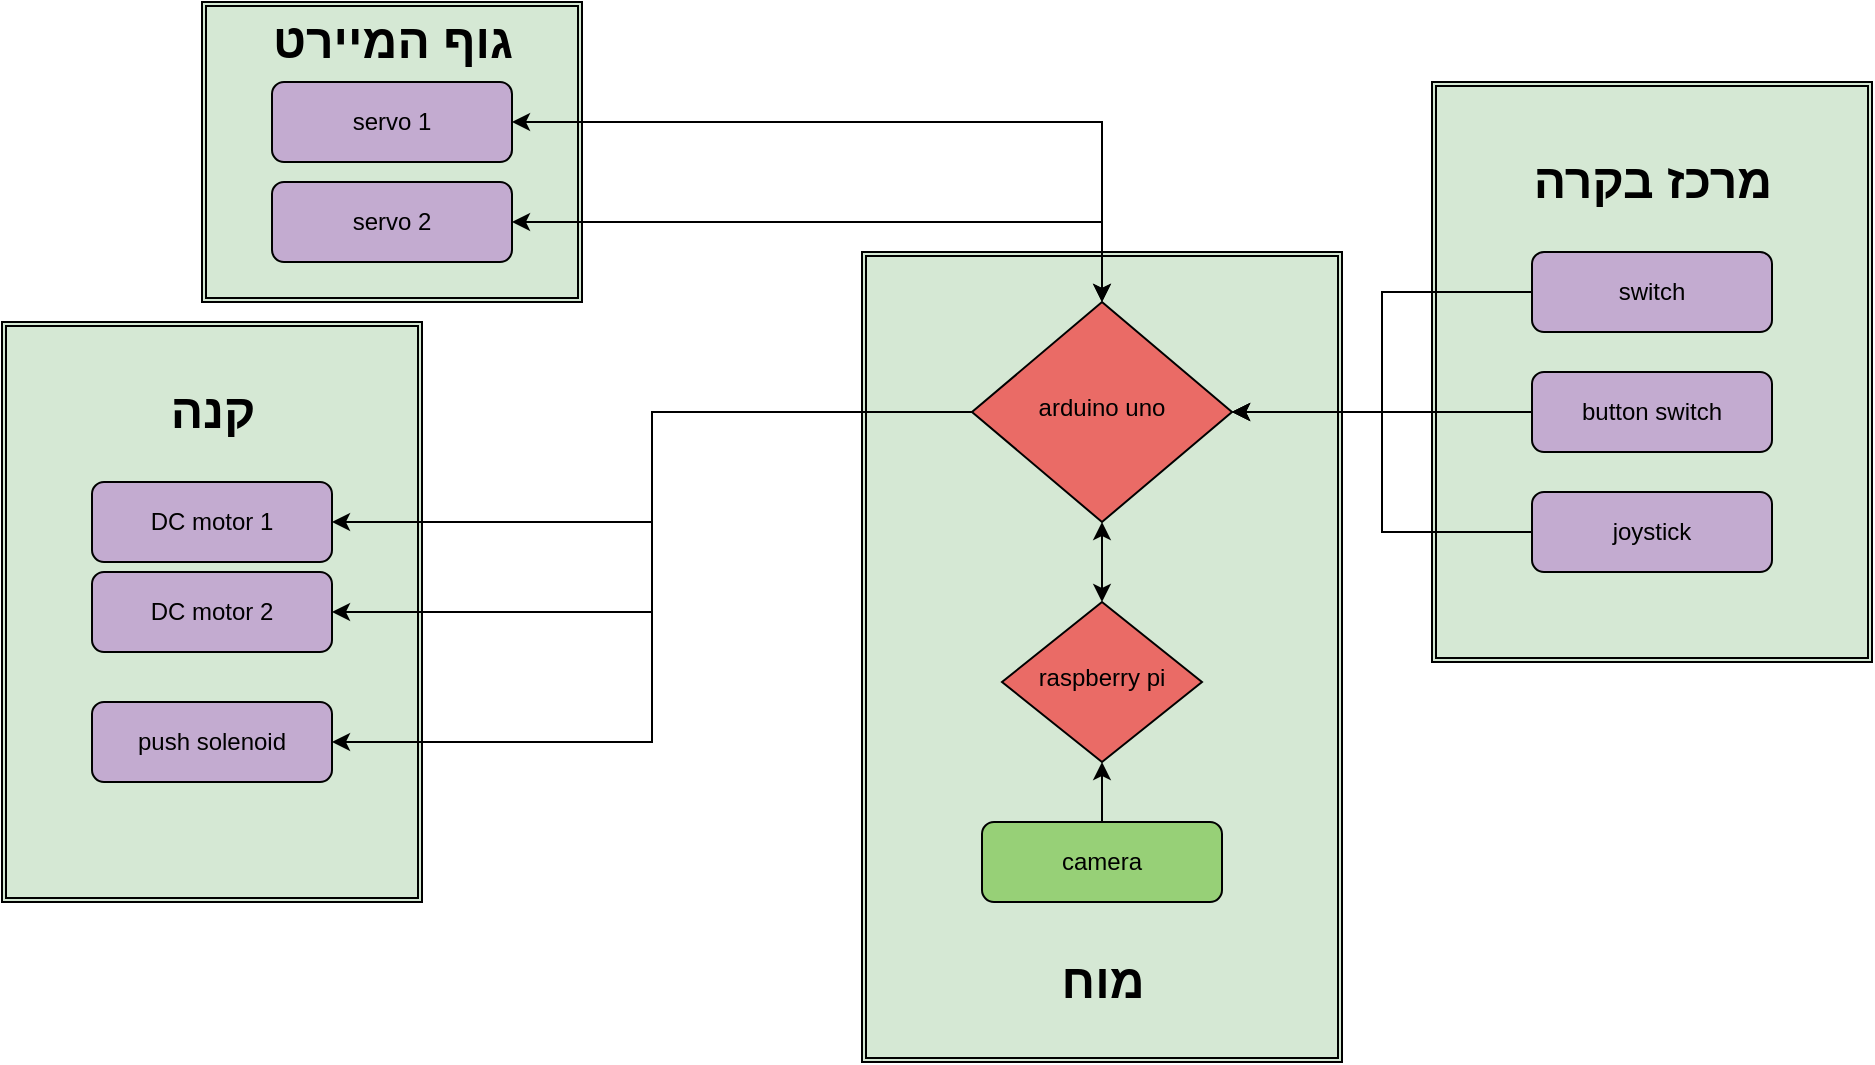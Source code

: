 <mxfile version="20.3.0" type="device"><diagram id="C5RBs43oDa-KdzZeNtuy" name="Page-1"><mxGraphModel dx="2029" dy="680" grid="1" gridSize="10" guides="1" tooltips="1" connect="1" arrows="1" fold="1" page="1" pageScale="1" pageWidth="827" pageHeight="1169" math="0" shadow="0"><root><mxCell id="WIyWlLk6GJQsqaUBKTNV-0"/><mxCell id="WIyWlLk6GJQsqaUBKTNV-1" parent="WIyWlLk6GJQsqaUBKTNV-0"/><mxCell id="41gAmNN7B5QHck2NqSYI-25" value="" style="shape=ext;double=1;rounded=0;whiteSpace=wrap;html=1;fillColor=#D5E8D4;" vertex="1" parent="WIyWlLk6GJQsqaUBKTNV-1"><mxGeometry x="270" y="60" width="220" height="290" as="geometry"/></mxCell><mxCell id="41gAmNN7B5QHck2NqSYI-27" value="" style="shape=ext;double=1;rounded=0;whiteSpace=wrap;html=1;fillColor=#D5E8D4;" vertex="1" parent="WIyWlLk6GJQsqaUBKTNV-1"><mxGeometry x="-345" y="20" width="190" height="150" as="geometry"/></mxCell><mxCell id="41gAmNN7B5QHck2NqSYI-26" value="" style="shape=ext;double=1;rounded=0;whiteSpace=wrap;html=1;fillColor=#D5E8D4;" vertex="1" parent="WIyWlLk6GJQsqaUBKTNV-1"><mxGeometry x="-445" y="180" width="210" height="290" as="geometry"/></mxCell><mxCell id="41gAmNN7B5QHck2NqSYI-24" value="" style="shape=ext;double=1;rounded=0;whiteSpace=wrap;html=1;fillColor=#D5E8D4;" vertex="1" parent="WIyWlLk6GJQsqaUBKTNV-1"><mxGeometry x="-15" y="145" width="240" height="405" as="geometry"/></mxCell><mxCell id="WIyWlLk6GJQsqaUBKTNV-3" value="servo 1" style="rounded=1;whiteSpace=wrap;html=1;fontSize=12;glass=0;strokeWidth=1;shadow=0;fillColor=#C3ABD0;" parent="WIyWlLk6GJQsqaUBKTNV-1" vertex="1"><mxGeometry x="-310" y="60" width="120" height="40" as="geometry"/></mxCell><mxCell id="41gAmNN7B5QHck2NqSYI-20" style="edgeStyle=orthogonalEdgeStyle;rounded=0;orthogonalLoop=1;jettySize=auto;html=1;entryX=1;entryY=0.5;entryDx=0;entryDy=0;" edge="1" parent="WIyWlLk6GJQsqaUBKTNV-1" source="WIyWlLk6GJQsqaUBKTNV-6" target="41gAmNN7B5QHck2NqSYI-17"><mxGeometry relative="1" as="geometry"/></mxCell><mxCell id="41gAmNN7B5QHck2NqSYI-21" style="edgeStyle=orthogonalEdgeStyle;rounded=0;orthogonalLoop=1;jettySize=auto;html=1;entryX=1;entryY=0.5;entryDx=0;entryDy=0;" edge="1" parent="WIyWlLk6GJQsqaUBKTNV-1" source="WIyWlLk6GJQsqaUBKTNV-6" target="41gAmNN7B5QHck2NqSYI-18"><mxGeometry relative="1" as="geometry"/></mxCell><mxCell id="41gAmNN7B5QHck2NqSYI-22" style="edgeStyle=orthogonalEdgeStyle;rounded=0;orthogonalLoop=1;jettySize=auto;html=1;entryX=1;entryY=0.5;entryDx=0;entryDy=0;" edge="1" parent="WIyWlLk6GJQsqaUBKTNV-1" source="WIyWlLk6GJQsqaUBKTNV-6" target="41gAmNN7B5QHck2NqSYI-19"><mxGeometry relative="1" as="geometry"/></mxCell><mxCell id="WIyWlLk6GJQsqaUBKTNV-6" value="arduino uno" style="rhombus;whiteSpace=wrap;html=1;shadow=0;fontFamily=Helvetica;fontSize=12;align=center;strokeWidth=1;spacing=6;spacingTop=-4;fillColor=#EA6B66;" parent="WIyWlLk6GJQsqaUBKTNV-1" vertex="1"><mxGeometry x="40" y="170" width="130" height="110" as="geometry"/></mxCell><mxCell id="41gAmNN7B5QHck2NqSYI-12" style="edgeStyle=orthogonalEdgeStyle;rounded=0;orthogonalLoop=1;jettySize=auto;html=1;entryX=1;entryY=0.5;entryDx=0;entryDy=0;" edge="1" parent="WIyWlLk6GJQsqaUBKTNV-1" source="WIyWlLk6GJQsqaUBKTNV-7" target="WIyWlLk6GJQsqaUBKTNV-6"><mxGeometry relative="1" as="geometry"/></mxCell><mxCell id="WIyWlLk6GJQsqaUBKTNV-7" value="button switch" style="rounded=1;whiteSpace=wrap;html=1;fontSize=12;glass=0;strokeWidth=1;shadow=0;fillColor=#C3ABD0;" parent="WIyWlLk6GJQsqaUBKTNV-1" vertex="1"><mxGeometry x="320" y="205" width="120" height="40" as="geometry"/></mxCell><mxCell id="WIyWlLk6GJQsqaUBKTNV-10" value="raspberry pi" style="rhombus;whiteSpace=wrap;html=1;shadow=0;fontFamily=Helvetica;fontSize=12;align=center;strokeWidth=1;spacing=6;spacingTop=-4;fillColor=#EA6B66;" parent="WIyWlLk6GJQsqaUBKTNV-1" vertex="1"><mxGeometry x="55" y="320" width="100" height="80" as="geometry"/></mxCell><mxCell id="41gAmNN7B5QHck2NqSYI-10" style="edgeStyle=orthogonalEdgeStyle;rounded=0;orthogonalLoop=1;jettySize=auto;html=1;entryX=0.5;entryY=1;entryDx=0;entryDy=0;" edge="1" parent="WIyWlLk6GJQsqaUBKTNV-1" source="WIyWlLk6GJQsqaUBKTNV-11" target="WIyWlLk6GJQsqaUBKTNV-10"><mxGeometry relative="1" as="geometry"/></mxCell><mxCell id="WIyWlLk6GJQsqaUBKTNV-11" value="camera" style="rounded=1;whiteSpace=wrap;html=1;fontSize=12;glass=0;strokeWidth=1;shadow=0;fillColor=#97D077;" parent="WIyWlLk6GJQsqaUBKTNV-1" vertex="1"><mxGeometry x="45" y="430" width="120" height="40" as="geometry"/></mxCell><mxCell id="41gAmNN7B5QHck2NqSYI-0" style="edgeStyle=orthogonalEdgeStyle;rounded=0;orthogonalLoop=1;jettySize=auto;html=1;exitX=0.5;exitY=1;exitDx=0;exitDy=0;" edge="1" parent="WIyWlLk6GJQsqaUBKTNV-1" source="WIyWlLk6GJQsqaUBKTNV-11" target="WIyWlLk6GJQsqaUBKTNV-11"><mxGeometry relative="1" as="geometry"/></mxCell><mxCell id="41gAmNN7B5QHck2NqSYI-1" value="" style="endArrow=classic;startArrow=classic;html=1;rounded=0;exitX=0.5;exitY=0;exitDx=0;exitDy=0;entryX=0.5;entryY=1;entryDx=0;entryDy=0;" edge="1" parent="WIyWlLk6GJQsqaUBKTNV-1" source="WIyWlLk6GJQsqaUBKTNV-10" target="WIyWlLk6GJQsqaUBKTNV-6"><mxGeometry width="50" height="50" relative="1" as="geometry"><mxPoint x="390" y="340" as="sourcePoint"/><mxPoint x="440" y="290" as="targetPoint"/></mxGeometry></mxCell><mxCell id="41gAmNN7B5QHck2NqSYI-11" style="edgeStyle=orthogonalEdgeStyle;rounded=0;orthogonalLoop=1;jettySize=auto;html=1;entryX=1;entryY=0.5;entryDx=0;entryDy=0;" edge="1" parent="WIyWlLk6GJQsqaUBKTNV-1" source="41gAmNN7B5QHck2NqSYI-4" target="WIyWlLk6GJQsqaUBKTNV-6"><mxGeometry relative="1" as="geometry"/></mxCell><mxCell id="41gAmNN7B5QHck2NqSYI-4" value="switch" style="rounded=1;whiteSpace=wrap;html=1;fontSize=12;glass=0;strokeWidth=1;shadow=0;fillColor=#C3ABD0;" vertex="1" parent="WIyWlLk6GJQsqaUBKTNV-1"><mxGeometry x="320" y="145" width="120" height="40" as="geometry"/></mxCell><mxCell id="41gAmNN7B5QHck2NqSYI-13" style="edgeStyle=orthogonalEdgeStyle;rounded=0;orthogonalLoop=1;jettySize=auto;html=1;entryX=1;entryY=0.5;entryDx=0;entryDy=0;" edge="1" parent="WIyWlLk6GJQsqaUBKTNV-1" source="41gAmNN7B5QHck2NqSYI-5" target="WIyWlLk6GJQsqaUBKTNV-6"><mxGeometry relative="1" as="geometry"/></mxCell><mxCell id="41gAmNN7B5QHck2NqSYI-5" value="joystick" style="rounded=1;whiteSpace=wrap;html=1;fontSize=12;glass=0;strokeWidth=1;shadow=0;fillColor=#C3ABD0;" vertex="1" parent="WIyWlLk6GJQsqaUBKTNV-1"><mxGeometry x="320" y="265" width="120" height="40" as="geometry"/></mxCell><mxCell id="41gAmNN7B5QHck2NqSYI-9" value="servo 2" style="rounded=1;whiteSpace=wrap;html=1;fontSize=12;glass=0;strokeWidth=1;shadow=0;fillColor=#C3ABD0;" vertex="1" parent="WIyWlLk6GJQsqaUBKTNV-1"><mxGeometry x="-310" y="110" width="120" height="40" as="geometry"/></mxCell><mxCell id="41gAmNN7B5QHck2NqSYI-15" value="" style="endArrow=classic;startArrow=classic;html=1;rounded=0;entryX=0.5;entryY=0;entryDx=0;entryDy=0;exitX=1;exitY=0.5;exitDx=0;exitDy=0;" edge="1" parent="WIyWlLk6GJQsqaUBKTNV-1" source="41gAmNN7B5QHck2NqSYI-9" target="WIyWlLk6GJQsqaUBKTNV-6"><mxGeometry width="50" height="50" relative="1" as="geometry"><mxPoint x="-360" y="420" as="sourcePoint"/><mxPoint x="-310" y="370" as="targetPoint"/><Array as="points"><mxPoint x="105" y="130"/></Array></mxGeometry></mxCell><mxCell id="41gAmNN7B5QHck2NqSYI-16" value="" style="endArrow=classic;startArrow=classic;html=1;rounded=0;exitX=1;exitY=0.5;exitDx=0;exitDy=0;entryX=0.5;entryY=0;entryDx=0;entryDy=0;" edge="1" parent="WIyWlLk6GJQsqaUBKTNV-1" source="WIyWlLk6GJQsqaUBKTNV-3" target="WIyWlLk6GJQsqaUBKTNV-6"><mxGeometry width="50" height="50" relative="1" as="geometry"><mxPoint x="-210" y="400" as="sourcePoint"/><mxPoint x="60" y="120" as="targetPoint"/><Array as="points"><mxPoint x="105" y="80"/></Array></mxGeometry></mxCell><mxCell id="41gAmNN7B5QHck2NqSYI-17" value="DC motor 1" style="rounded=1;whiteSpace=wrap;html=1;fontSize=12;glass=0;strokeWidth=1;shadow=0;fillColor=#C3ABD0;" vertex="1" parent="WIyWlLk6GJQsqaUBKTNV-1"><mxGeometry x="-400" y="260" width="120" height="40" as="geometry"/></mxCell><mxCell id="41gAmNN7B5QHck2NqSYI-18" value="DC motor 2" style="rounded=1;whiteSpace=wrap;html=1;fontSize=12;glass=0;strokeWidth=1;shadow=0;fillColor=#C3ABD0;" vertex="1" parent="WIyWlLk6GJQsqaUBKTNV-1"><mxGeometry x="-400" y="305" width="120" height="40" as="geometry"/></mxCell><mxCell id="41gAmNN7B5QHck2NqSYI-19" value="push solenoid" style="rounded=1;whiteSpace=wrap;html=1;fontSize=12;glass=0;strokeWidth=1;shadow=0;fillColor=#C3ABD0;" vertex="1" parent="WIyWlLk6GJQsqaUBKTNV-1"><mxGeometry x="-400" y="370" width="120" height="40" as="geometry"/></mxCell><mxCell id="41gAmNN7B5QHck2NqSYI-28" value="מרכז בקרה" style="text;strokeColor=none;fillColor=none;html=1;fontSize=24;fontStyle=1;verticalAlign=middle;align=center;" vertex="1" parent="WIyWlLk6GJQsqaUBKTNV-1"><mxGeometry x="330" y="90" width="100" height="40" as="geometry"/></mxCell><mxCell id="41gAmNN7B5QHck2NqSYI-29" value="גוף המיירט" style="text;strokeColor=none;fillColor=none;html=1;fontSize=24;fontStyle=1;verticalAlign=middle;align=center;" vertex="1" parent="WIyWlLk6GJQsqaUBKTNV-1"><mxGeometry x="-290" y="30" width="80" height="20" as="geometry"/></mxCell><mxCell id="41gAmNN7B5QHck2NqSYI-30" value="קנה" style="text;strokeColor=none;fillColor=none;html=1;fontSize=24;fontStyle=1;verticalAlign=middle;align=center;" vertex="1" parent="WIyWlLk6GJQsqaUBKTNV-1"><mxGeometry x="-390" y="205" width="100" height="40" as="geometry"/></mxCell><mxCell id="41gAmNN7B5QHck2NqSYI-31" value="מוח" style="text;strokeColor=none;fillColor=none;html=1;fontSize=24;fontStyle=1;verticalAlign=middle;align=center;" vertex="1" parent="WIyWlLk6GJQsqaUBKTNV-1"><mxGeometry x="55" y="490" width="100" height="40" as="geometry"/></mxCell></root></mxGraphModel></diagram></mxfile>